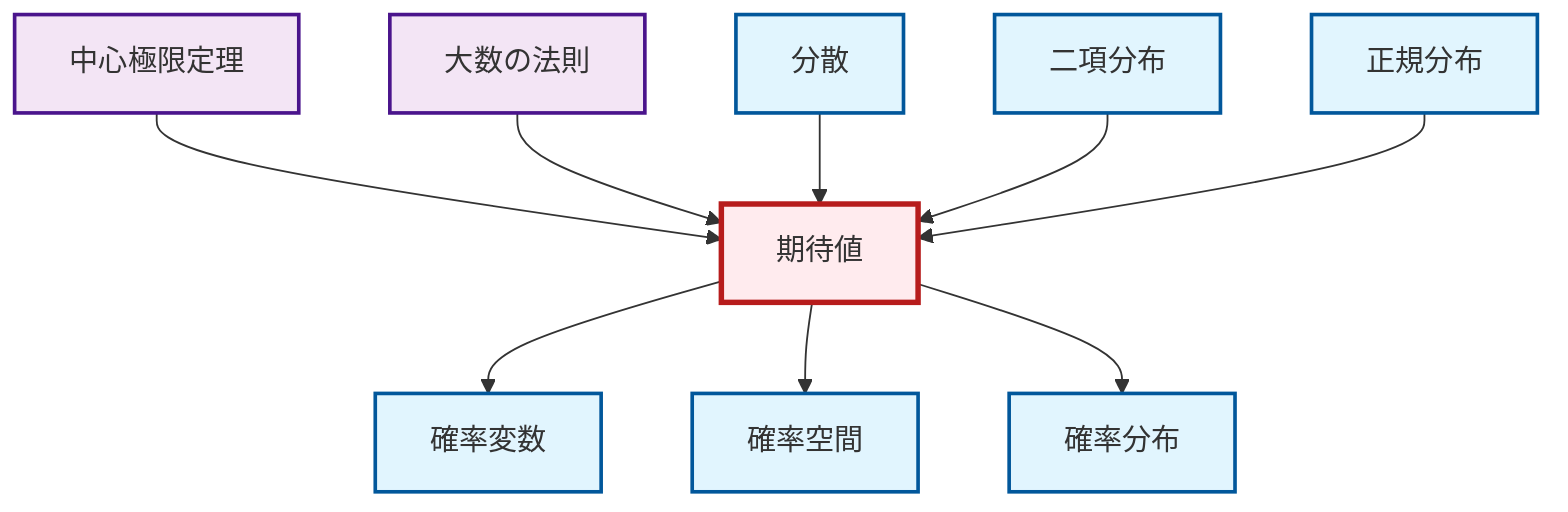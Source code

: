 graph TD
    classDef definition fill:#e1f5fe,stroke:#01579b,stroke-width:2px
    classDef theorem fill:#f3e5f5,stroke:#4a148c,stroke-width:2px
    classDef axiom fill:#fff3e0,stroke:#e65100,stroke-width:2px
    classDef example fill:#e8f5e9,stroke:#1b5e20,stroke-width:2px
    classDef current fill:#ffebee,stroke:#b71c1c,stroke-width:3px
    thm-law-of-large-numbers["大数の法則"]:::theorem
    def-binomial-distribution["二項分布"]:::definition
    def-expectation["期待値"]:::definition
    def-variance["分散"]:::definition
    thm-central-limit["中心極限定理"]:::theorem
    def-probability-space["確率空間"]:::definition
    def-probability-distribution["確率分布"]:::definition
    def-random-variable["確率変数"]:::definition
    def-normal-distribution["正規分布"]:::definition
    thm-central-limit --> def-expectation
    def-expectation --> def-random-variable
    thm-law-of-large-numbers --> def-expectation
    def-expectation --> def-probability-space
    def-variance --> def-expectation
    def-binomial-distribution --> def-expectation
    def-expectation --> def-probability-distribution
    def-normal-distribution --> def-expectation
    class def-expectation current